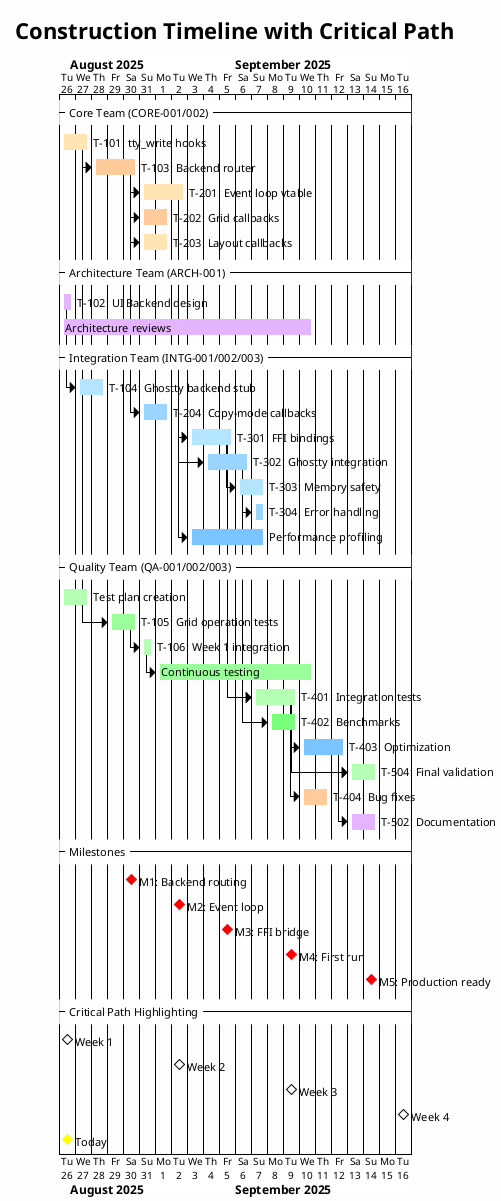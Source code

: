 @startgantt construction-timeline
!theme plain
title Construction Timeline with Critical Path
skinparam backgroundColor #FEFEFE

project starts 2025-08-26

-- Core Team (CORE-001/002) --
[T-101: tty_write hooks] as [T101] lasts 2 days
[T101] is colored in #FFE5B4

[T-103: Backend router] as [T103] lasts 3 days
[T103] starts at [T101]'s end
[T103] is colored in #FFCB9A

[T-201: Event loop vtable] as [T201] lasts 3 days
[T201] starts at [T103]'s end
[T201] is colored in #FFE5B4

[T-202: Grid callbacks] as [T202] lasts 2 days
[T202] starts at [T103]'s end
[T202] is colored in #FFCB9A

[T-203: Layout callbacks] as [T203] lasts 2 days
[T203] starts at [T103]'s end
[T203] is colored in #FFE5B4

-- Architecture Team (ARCH-001) --
[T-102: UI Backend design] as [T102] lasts 1 day
[T102] is colored in #E5B4FF

[Architecture reviews] as [ARCH_REV] lasts 16 days
[ARCH_REV] is colored in #E5B4FF

-- Integration Team (INTG-001/002/003) --
[T-104: Ghostty backend stub] as [T104] lasts 2 days
[T104] starts at [T102]'s end
[T104] is colored in #B4E5FF

[T-204: Copy-mode callbacks] as [T204] lasts 2 days
[T204] starts at [T202]'s start
[T204] is colored in #9AD5FF

[T-301: FFI bindings] as [T301] lasts 3 days
[T301] starts at [T201]'s end
[T301] is colored in #B4E5FF

[T-302: Ghostty integration] as [T302] lasts 3 days
[T302] starts 1 days after [T301]'s start
[T302] is colored in #9AD5FF

[T-303: Memory safety] as [T303] lasts 2 days
[T303] starts at [T301]'s end
[T303] is colored in #B4E5FF

[T-304: Error handling] as [T304] lasts 1 day
[T304] starts at [T302]'s end
[T304] is colored in #9AD5FF

[Performance profiling] as [PERF_PROF] lasts 5 days
[PERF_PROF] starts at [T301]'s start
[PERF_PROF] is colored in #7AC5FF

-- Quality Team (QA-001/002/003) --
[Test plan creation] as [TEST_PLAN] lasts 2 days
[TEST_PLAN] is colored in #B4FFB4

[T-105: Grid operation tests] as [T105] lasts 2 days
[T105] starts 1 days after [T103]'s start
[T105] is colored in #9AFF9A

[T-106: Week 1 integration] as [T106] lasts 1 day
[T106] starts at [T105]'s end
[T106] is colored in #B4FFB4

[Continuous testing] as [CONT_TEST] lasts 10 days
[CONT_TEST] starts at [T106]'s end
[CONT_TEST] is colored in #9AFF9A

[T-401: Integration tests] as [T401] lasts 3 days
[T401] starts at [T302]'s end
[T401] is colored in #B4FFB4

[T-402: Benchmarks] as [T402] lasts 2 days
[T402] starts 1 days after [T401]'s start
[T402] is colored in #7AFF7A

[T-403: Optimization] as [T403] lasts 3 days
[T403] starts at [T402]'s end
[T403] is colored in #7AC5FF

[T-504: Final validation] as [T504] lasts 2 days
[T504] starts at [T403]'s end
[T504] is colored in #B4FFB4

[T-404: Bug fixes] as [T404] lasts 2 days
[T404] starts at [T401]'s end
[T404] is colored in #FFCB9A

[T-502: Documentation] as [T502] lasts 2 days
[T502] starts at [T504]'s start
[T502] is colored in #E5B4FF

-- Milestones --
[M1: Backend routing] happens at [T103]'s end
[M1: Backend routing] is colored in Red

[M2: Event loop] happens at [T201]'s end
[M2: Event loop] is colored in Red

[M3: FFI bridge] happens at [T301]'s end
[M3: FFI bridge] is colored in Red

[M4: First run] happens at [T401]'s end
[M4: First run] is colored in Red

[M5: Production ready] happens at [T504]'s end
[M5: Production ready] is colored in Red

-- Critical Path Highlighting --
[T101] -> [T103]
[T103] -> [T201]
[T201] -> [T301]
[T301] -> [T401]
[T401] -> [T504]

' Add separator lines for weeks
[Week 1] happens on 2025-08-26
[Week 2] happens on 2025-09-02
[Week 3] happens on 2025-09-09
[Week 4] happens on 2025-09-16

' Add today marker
[Today] happens on 2025-08-25
[Today] is colored in Yellow

@endgantt